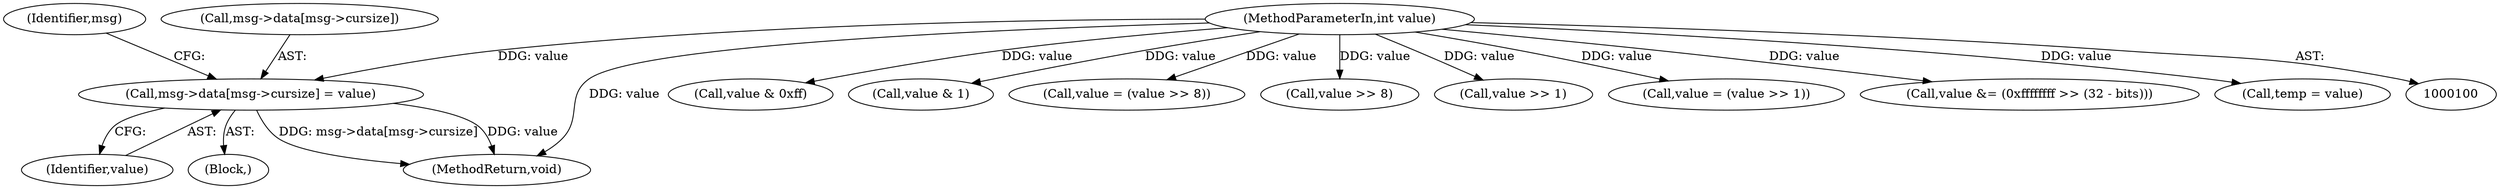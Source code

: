 digraph "0_ioq3_d2b1d124d4055c2fcbe5126863487c52fd58cca1_5@array" {
"1000171" [label="(Call,msg->data[msg->cursize] = value)"];
"1000102" [label="(MethodParameterIn,int value)"];
"1000179" [label="(Identifier,value)"];
"1000343" [label="(Call,value & 0xff)"];
"1000304" [label="(Call,value & 1)"];
"1000358" [label="(Call,value = (value >> 8))"];
"1000360" [label="(Call,value >> 8)"];
"1000316" [label="(Call,value >> 1)"];
"1000171" [label="(Call,msg->data[msg->cursize] = value)"];
"1000170" [label="(Block,)"];
"1000391" [label="(MethodReturn,void)"];
"1000102" [label="(MethodParameterIn,int value)"];
"1000182" [label="(Identifier,msg)"];
"1000314" [label="(Call,value = (value >> 1))"];
"1000256" [label="(Call,value &= (0xffffffff >> (32 - bits)))"];
"1000197" [label="(Call,temp = value)"];
"1000172" [label="(Call,msg->data[msg->cursize])"];
"1000171" -> "1000170"  [label="AST: "];
"1000171" -> "1000179"  [label="CFG: "];
"1000172" -> "1000171"  [label="AST: "];
"1000179" -> "1000171"  [label="AST: "];
"1000182" -> "1000171"  [label="CFG: "];
"1000171" -> "1000391"  [label="DDG: msg->data[msg->cursize]"];
"1000171" -> "1000391"  [label="DDG: value"];
"1000102" -> "1000171"  [label="DDG: value"];
"1000102" -> "1000100"  [label="AST: "];
"1000102" -> "1000391"  [label="DDG: value"];
"1000102" -> "1000197"  [label="DDG: value"];
"1000102" -> "1000256"  [label="DDG: value"];
"1000102" -> "1000304"  [label="DDG: value"];
"1000102" -> "1000314"  [label="DDG: value"];
"1000102" -> "1000316"  [label="DDG: value"];
"1000102" -> "1000343"  [label="DDG: value"];
"1000102" -> "1000358"  [label="DDG: value"];
"1000102" -> "1000360"  [label="DDG: value"];
}

